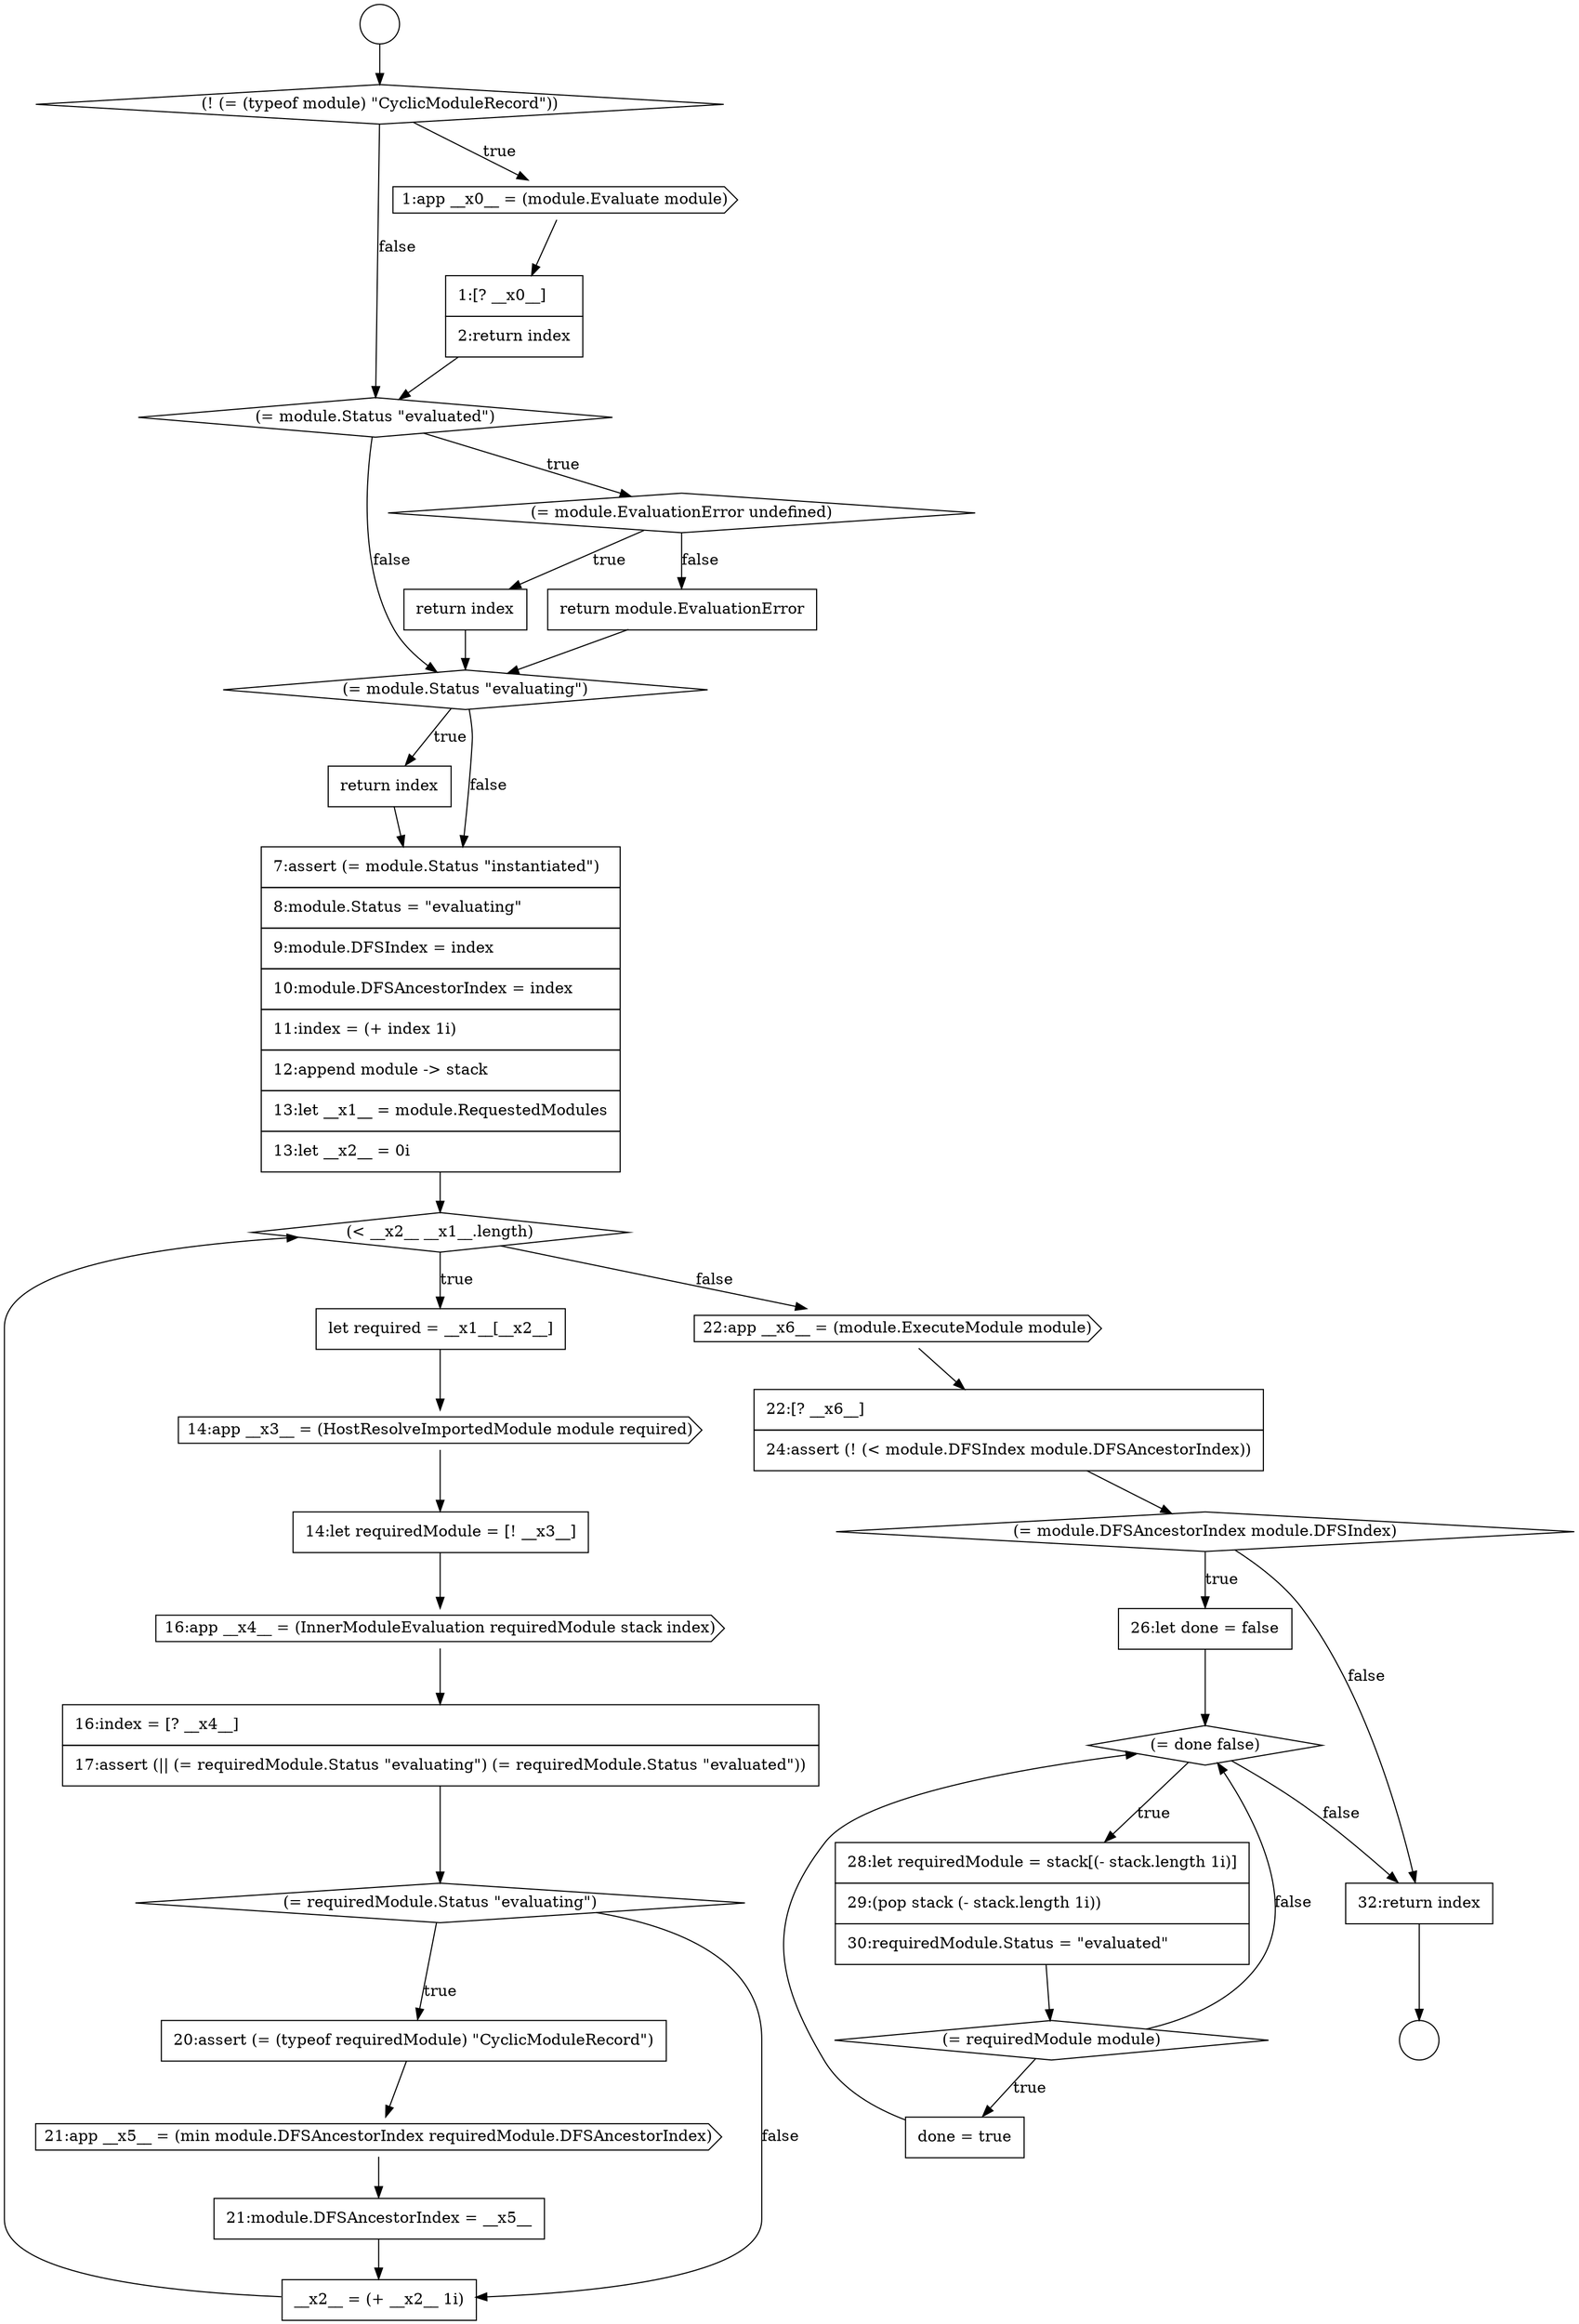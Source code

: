 digraph {
  node10577 [shape=diamond, label=<<font color="black">(= module.Status &quot;evaluated&quot;)</font>> color="black" fillcolor="white" style=filled]
  node10594 [shape=none, margin=0, label=<<font color="black">
    <table border="0" cellborder="1" cellspacing="0" cellpadding="10">
      <tr><td align="left">__x2__ = (+ __x2__ 1i)</td></tr>
    </table>
  </font>> color="black" fillcolor="white" style=filled]
  node10587 [shape=none, margin=0, label=<<font color="black">
    <table border="0" cellborder="1" cellspacing="0" cellpadding="10">
      <tr><td align="left">14:let requiredModule = [! __x3__]</td></tr>
    </table>
  </font>> color="black" fillcolor="white" style=filled]
  node10574 [shape=diamond, label=<<font color="black">(! (= (typeof module) &quot;CyclicModuleRecord&quot;))</font>> color="black" fillcolor="white" style=filled]
  node10597 [shape=diamond, label=<<font color="black">(= module.DFSAncestorIndex module.DFSIndex)</font>> color="black" fillcolor="white" style=filled]
  node10592 [shape=cds, label=<<font color="black">21:app __x5__ = (min module.DFSAncestorIndex requiredModule.DFSAncestorIndex)</font>> color="black" fillcolor="white" style=filled]
  node10582 [shape=none, margin=0, label=<<font color="black">
    <table border="0" cellborder="1" cellspacing="0" cellpadding="10">
      <tr><td align="left">return index</td></tr>
    </table>
  </font>> color="black" fillcolor="white" style=filled]
  node10596 [shape=none, margin=0, label=<<font color="black">
    <table border="0" cellborder="1" cellspacing="0" cellpadding="10">
      <tr><td align="left">22:[? __x6__]</td></tr>
      <tr><td align="left">24:assert (! (&lt; module.DFSIndex module.DFSAncestorIndex))</td></tr>
    </table>
  </font>> color="black" fillcolor="white" style=filled]
  node10579 [shape=none, margin=0, label=<<font color="black">
    <table border="0" cellborder="1" cellspacing="0" cellpadding="10">
      <tr><td align="left">return index</td></tr>
    </table>
  </font>> color="black" fillcolor="white" style=filled]
  node10576 [shape=none, margin=0, label=<<font color="black">
    <table border="0" cellborder="1" cellspacing="0" cellpadding="10">
      <tr><td align="left">1:[? __x0__]</td></tr>
      <tr><td align="left">2:return index</td></tr>
    </table>
  </font>> color="black" fillcolor="white" style=filled]
  node10589 [shape=none, margin=0, label=<<font color="black">
    <table border="0" cellborder="1" cellspacing="0" cellpadding="10">
      <tr><td align="left">16:index = [? __x4__]</td></tr>
      <tr><td align="left">17:assert (|| (= requiredModule.Status &quot;evaluating&quot;) (= requiredModule.Status &quot;evaluated&quot;))</td></tr>
    </table>
  </font>> color="black" fillcolor="white" style=filled]
  node10585 [shape=none, margin=0, label=<<font color="black">
    <table border="0" cellborder="1" cellspacing="0" cellpadding="10">
      <tr><td align="left">let required = __x1__[__x2__]</td></tr>
    </table>
  </font>> color="black" fillcolor="white" style=filled]
  node10600 [shape=none, margin=0, label=<<font color="black">
    <table border="0" cellborder="1" cellspacing="0" cellpadding="10">
      <tr><td align="left">28:let requiredModule = stack[(- stack.length 1i)]</td></tr>
      <tr><td align="left">29:(pop stack (- stack.length 1i))</td></tr>
      <tr><td align="left">30:requiredModule.Status = &quot;evaluated&quot;</td></tr>
    </table>
  </font>> color="black" fillcolor="white" style=filled]
  node10599 [shape=diamond, label=<<font color="black">(= done false)</font>> color="black" fillcolor="white" style=filled]
  node10584 [shape=diamond, label=<<font color="black">(&lt; __x2__ __x1__.length)</font>> color="black" fillcolor="white" style=filled]
  node10591 [shape=none, margin=0, label=<<font color="black">
    <table border="0" cellborder="1" cellspacing="0" cellpadding="10">
      <tr><td align="left">20:assert (= (typeof requiredModule) &quot;CyclicModuleRecord&quot;)</td></tr>
    </table>
  </font>> color="black" fillcolor="white" style=filled]
  node10602 [shape=none, margin=0, label=<<font color="black">
    <table border="0" cellborder="1" cellspacing="0" cellpadding="10">
      <tr><td align="left">done = true</td></tr>
    </table>
  </font>> color="black" fillcolor="white" style=filled]
  node10593 [shape=none, margin=0, label=<<font color="black">
    <table border="0" cellborder="1" cellspacing="0" cellpadding="10">
      <tr><td align="left">21:module.DFSAncestorIndex = __x5__</td></tr>
    </table>
  </font>> color="black" fillcolor="white" style=filled]
  node10598 [shape=none, margin=0, label=<<font color="black">
    <table border="0" cellborder="1" cellspacing="0" cellpadding="10">
      <tr><td align="left">26:let done = false</td></tr>
    </table>
  </font>> color="black" fillcolor="white" style=filled]
  node10583 [shape=none, margin=0, label=<<font color="black">
    <table border="0" cellborder="1" cellspacing="0" cellpadding="10">
      <tr><td align="left">7:assert (= module.Status &quot;instantiated&quot;)</td></tr>
      <tr><td align="left">8:module.Status = &quot;evaluating&quot;</td></tr>
      <tr><td align="left">9:module.DFSIndex = index</td></tr>
      <tr><td align="left">10:module.DFSAncestorIndex = index</td></tr>
      <tr><td align="left">11:index = (+ index 1i)</td></tr>
      <tr><td align="left">12:append module -&gt; stack</td></tr>
      <tr><td align="left">13:let __x1__ = module.RequestedModules</td></tr>
      <tr><td align="left">13:let __x2__ = 0i</td></tr>
    </table>
  </font>> color="black" fillcolor="white" style=filled]
  node10580 [shape=none, margin=0, label=<<font color="black">
    <table border="0" cellborder="1" cellspacing="0" cellpadding="10">
      <tr><td align="left">return module.EvaluationError</td></tr>
    </table>
  </font>> color="black" fillcolor="white" style=filled]
  node10575 [shape=cds, label=<<font color="black">1:app __x0__ = (module.Evaluate module)</font>> color="black" fillcolor="white" style=filled]
  node10603 [shape=none, margin=0, label=<<font color="black">
    <table border="0" cellborder="1" cellspacing="0" cellpadding="10">
      <tr><td align="left">32:return index</td></tr>
    </table>
  </font>> color="black" fillcolor="white" style=filled]
  node10588 [shape=cds, label=<<font color="black">16:app __x4__ = (InnerModuleEvaluation requiredModule stack index)</font>> color="black" fillcolor="white" style=filled]
  node10581 [shape=diamond, label=<<font color="black">(= module.Status &quot;evaluating&quot;)</font>> color="black" fillcolor="white" style=filled]
  node10572 [shape=circle label=" " color="black" fillcolor="white" style=filled]
  node10595 [shape=cds, label=<<font color="black">22:app __x6__ = (module.ExecuteModule module)</font>> color="black" fillcolor="white" style=filled]
  node10578 [shape=diamond, label=<<font color="black">(= module.EvaluationError undefined)</font>> color="black" fillcolor="white" style=filled]
  node10601 [shape=diamond, label=<<font color="black">(= requiredModule module)</font>> color="black" fillcolor="white" style=filled]
  node10590 [shape=diamond, label=<<font color="black">(= requiredModule.Status &quot;evaluating&quot;)</font>> color="black" fillcolor="white" style=filled]
  node10573 [shape=circle label=" " color="black" fillcolor="white" style=filled]
  node10586 [shape=cds, label=<<font color="black">14:app __x3__ = (HostResolveImportedModule module required)</font>> color="black" fillcolor="white" style=filled]
  node10589 -> node10590 [ color="black"]
  node10603 -> node10573 [ color="black"]
  node10588 -> node10589 [ color="black"]
  node10596 -> node10597 [ color="black"]
  node10598 -> node10599 [ color="black"]
  node10602 -> node10599 [ color="black"]
  node10577 -> node10578 [label=<<font color="black">true</font>> color="black"]
  node10577 -> node10581 [label=<<font color="black">false</font>> color="black"]
  node10582 -> node10583 [ color="black"]
  node10586 -> node10587 [ color="black"]
  node10584 -> node10585 [label=<<font color="black">true</font>> color="black"]
  node10584 -> node10595 [label=<<font color="black">false</font>> color="black"]
  node10572 -> node10574 [ color="black"]
  node10580 -> node10581 [ color="black"]
  node10585 -> node10586 [ color="black"]
  node10581 -> node10582 [label=<<font color="black">true</font>> color="black"]
  node10581 -> node10583 [label=<<font color="black">false</font>> color="black"]
  node10593 -> node10594 [ color="black"]
  node10591 -> node10592 [ color="black"]
  node10583 -> node10584 [ color="black"]
  node10601 -> node10602 [label=<<font color="black">true</font>> color="black"]
  node10601 -> node10599 [label=<<font color="black">false</font>> color="black"]
  node10578 -> node10579 [label=<<font color="black">true</font>> color="black"]
  node10578 -> node10580 [label=<<font color="black">false</font>> color="black"]
  node10600 -> node10601 [ color="black"]
  node10595 -> node10596 [ color="black"]
  node10574 -> node10575 [label=<<font color="black">true</font>> color="black"]
  node10574 -> node10577 [label=<<font color="black">false</font>> color="black"]
  node10579 -> node10581 [ color="black"]
  node10590 -> node10591 [label=<<font color="black">true</font>> color="black"]
  node10590 -> node10594 [label=<<font color="black">false</font>> color="black"]
  node10597 -> node10598 [label=<<font color="black">true</font>> color="black"]
  node10597 -> node10603 [label=<<font color="black">false</font>> color="black"]
  node10594 -> node10584 [ color="black"]
  node10576 -> node10577 [ color="black"]
  node10592 -> node10593 [ color="black"]
  node10575 -> node10576 [ color="black"]
  node10599 -> node10600 [label=<<font color="black">true</font>> color="black"]
  node10599 -> node10603 [label=<<font color="black">false</font>> color="black"]
  node10587 -> node10588 [ color="black"]
}
